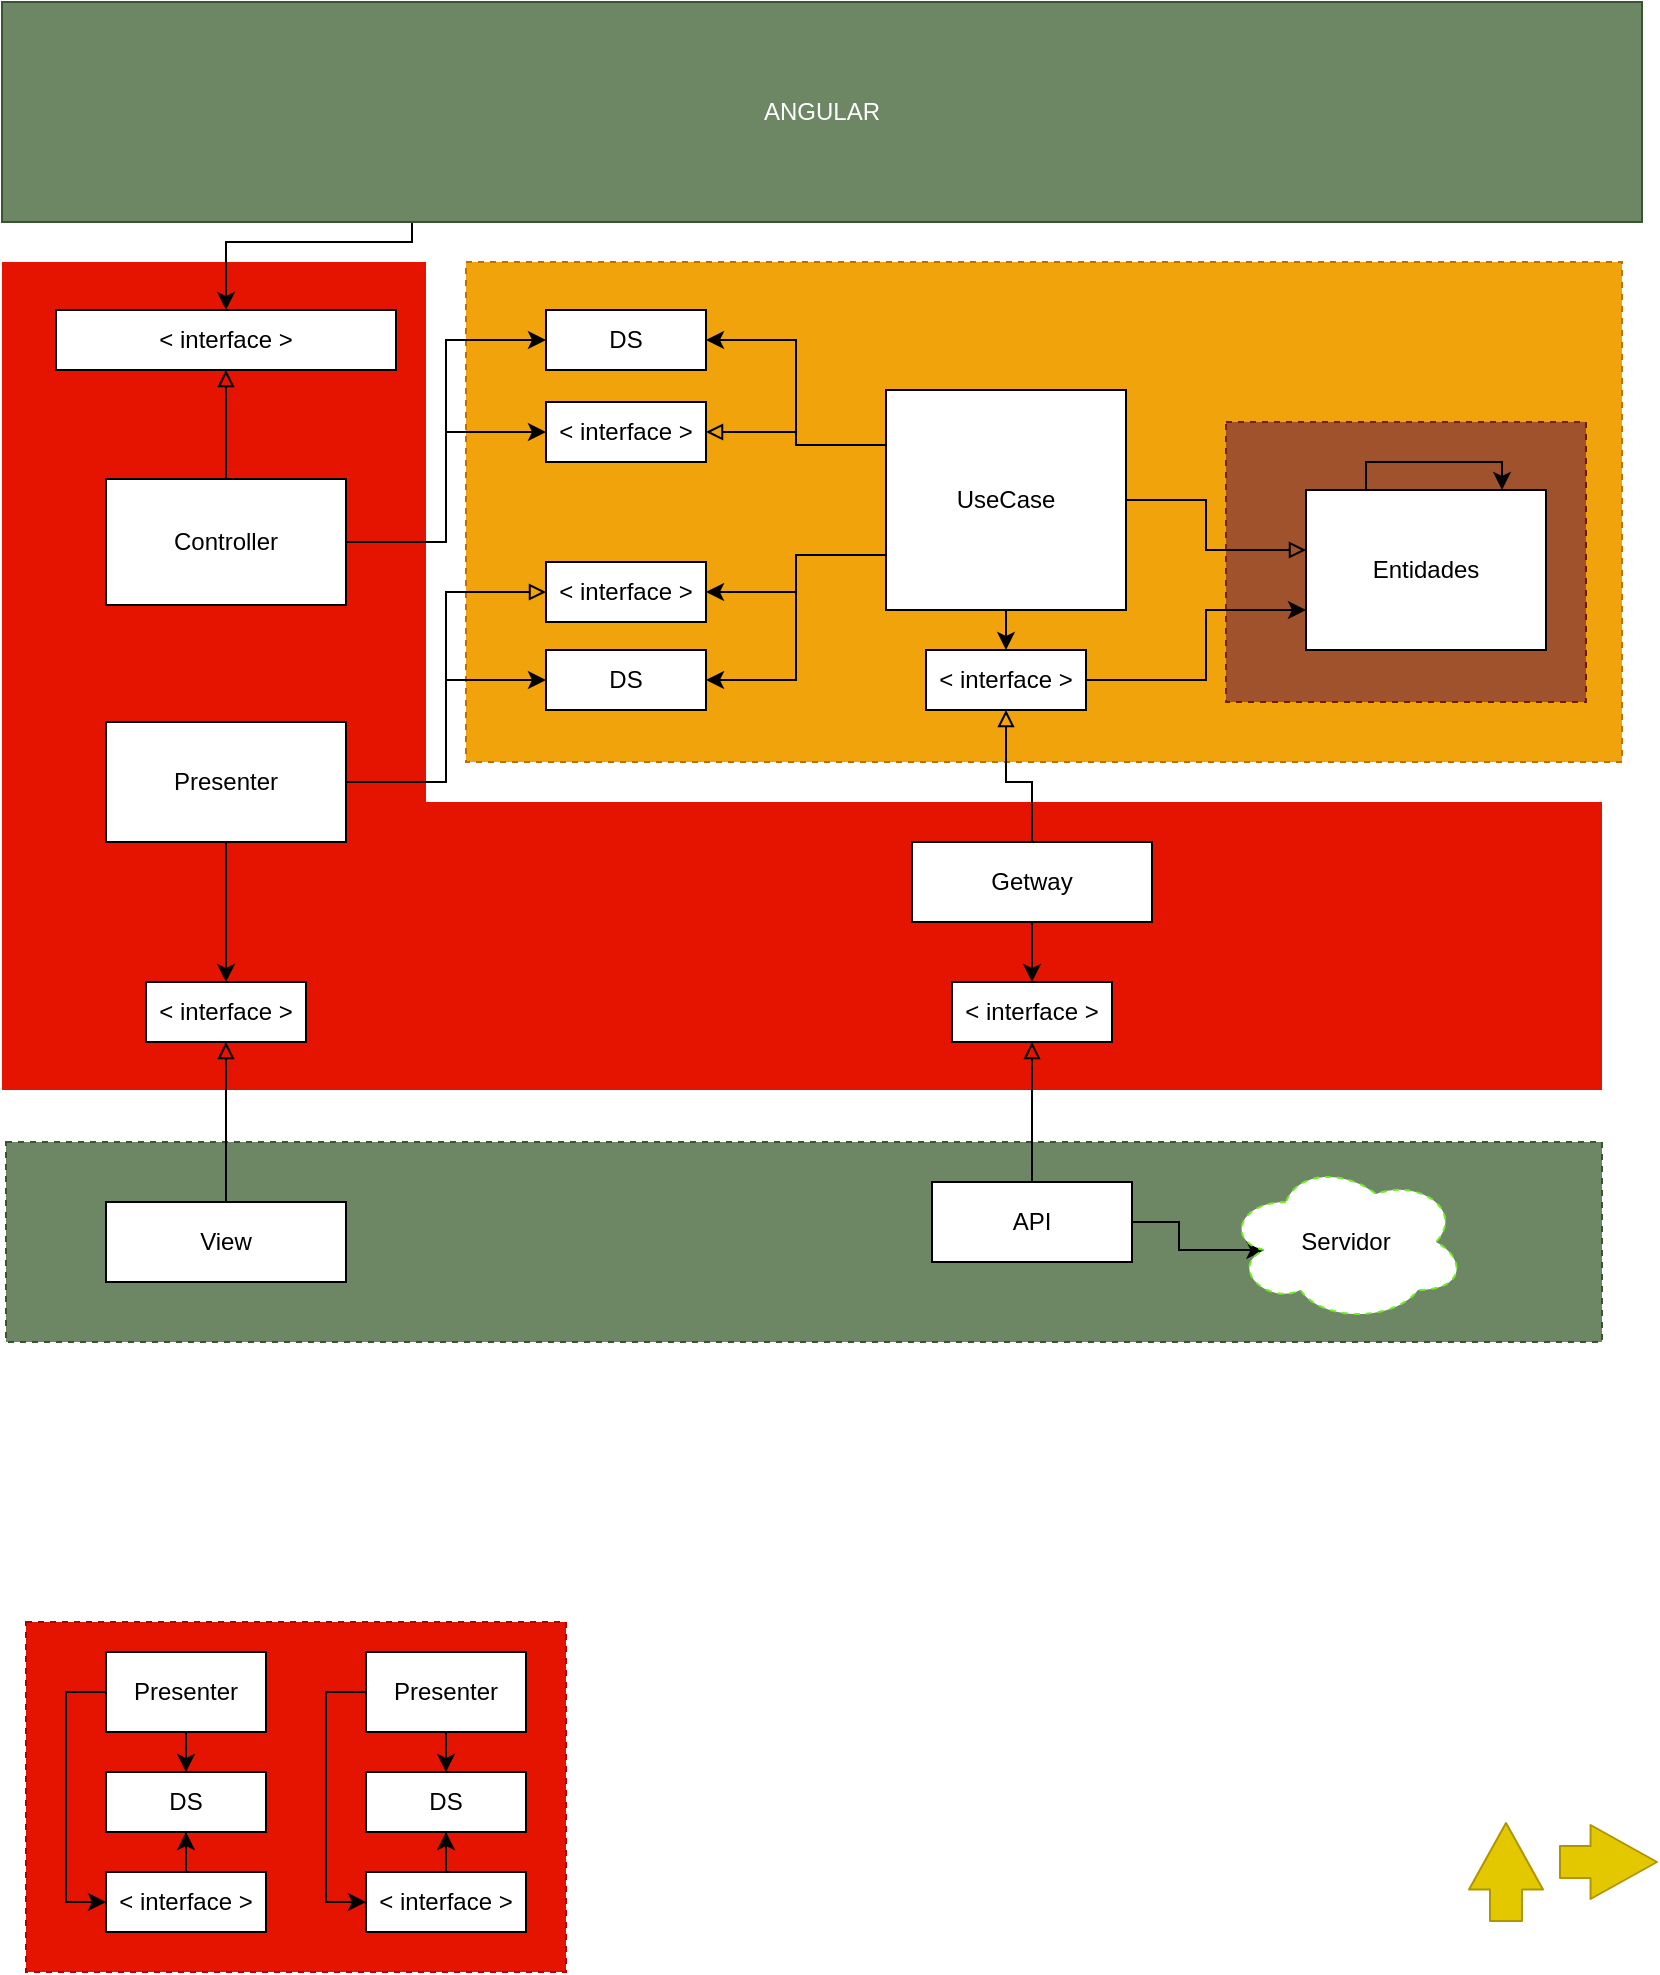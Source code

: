 <mxfile>
    <diagram id="F1eRKeu6hFrePrBA7h8N" name="Page-1">
        <mxGraphModel dx="1003" dy="643" grid="1" gridSize="10" guides="1" tooltips="1" connect="1" arrows="1" fold="1" page="1" pageScale="1" pageWidth="850" pageHeight="1100" math="0" shadow="0">
            <root>
                <mxCell id="0"/>
                <mxCell id="1" parent="0"/>
                <mxCell id="88" value="" style="rounded=0;whiteSpace=wrap;html=1;fillColor=#6d8764;dashed=1;strokeColor=#3A5431;fontColor=#ffffff;" vertex="1" parent="1">
                    <mxGeometry x="12" y="650" width="798" height="100" as="geometry"/>
                </mxCell>
                <mxCell id="84" value="" style="rounded=0;whiteSpace=wrap;html=1;fillColor=#e51400;dashed=1;fontColor=#ffffff;strokeColor=none;" vertex="1" parent="1">
                    <mxGeometry x="10" y="480" width="800" height="144" as="geometry"/>
                </mxCell>
                <mxCell id="86" value="" style="rounded=0;whiteSpace=wrap;html=1;fillColor=#f0a30a;dashed=1;strokeColor=#BD7000;fontColor=#000000;" vertex="1" parent="1">
                    <mxGeometry x="242" y="210" width="578" height="250" as="geometry"/>
                </mxCell>
                <mxCell id="94" value="" style="rounded=0;whiteSpace=wrap;html=1;fillColor=#e51400;dashed=1;fontColor=#ffffff;strokeColor=none;" vertex="1" parent="1">
                    <mxGeometry x="10" y="210" width="212" height="280" as="geometry"/>
                </mxCell>
                <mxCell id="87" value="" style="rounded=0;whiteSpace=wrap;html=1;fillColor=#a0522d;dashed=1;strokeColor=#6D1F00;fontColor=#ffffff;" vertex="1" parent="1">
                    <mxGeometry x="622" y="290" width="180" height="140" as="geometry"/>
                </mxCell>
                <mxCell id="15" style="edgeStyle=orthogonalEdgeStyle;rounded=0;orthogonalLoop=1;jettySize=auto;html=1;entryX=0;entryY=0.5;entryDx=0;entryDy=0;" edge="1" parent="1" source="2" target="5">
                    <mxGeometry relative="1" as="geometry"/>
                </mxCell>
                <mxCell id="16" style="edgeStyle=orthogonalEdgeStyle;rounded=0;orthogonalLoop=1;jettySize=auto;html=1;exitX=1;exitY=0.5;exitDx=0;exitDy=0;entryX=0;entryY=0.5;entryDx=0;entryDy=0;" edge="1" parent="1" source="2" target="7">
                    <mxGeometry relative="1" as="geometry"/>
                </mxCell>
                <mxCell id="101" style="edgeStyle=orthogonalEdgeStyle;rounded=0;orthogonalLoop=1;jettySize=auto;html=1;exitX=0.5;exitY=0;exitDx=0;exitDy=0;entryX=0.5;entryY=1;entryDx=0;entryDy=0;endArrow=block;endFill=0;strokeWidth=1;fillColor=#ffffff;" edge="1" parent="1" source="2" target="100">
                    <mxGeometry relative="1" as="geometry"/>
                </mxCell>
                <mxCell id="2" value="Controller" style="rounded=0;whiteSpace=wrap;html=1;" vertex="1" parent="1">
                    <mxGeometry x="62" y="318.5" width="120" height="63" as="geometry"/>
                </mxCell>
                <mxCell id="17" style="edgeStyle=orthogonalEdgeStyle;rounded=0;orthogonalLoop=1;jettySize=auto;html=1;exitX=0;exitY=0.25;exitDx=0;exitDy=0;entryX=1;entryY=0.5;entryDx=0;entryDy=0;endArrow=block;endFill=0;" edge="1" parent="1" source="3" target="7">
                    <mxGeometry relative="1" as="geometry"/>
                </mxCell>
                <mxCell id="20" style="edgeStyle=orthogonalEdgeStyle;rounded=0;orthogonalLoop=1;jettySize=auto;html=1;exitX=0;exitY=0.75;exitDx=0;exitDy=0;entryX=1;entryY=0.5;entryDx=0;entryDy=0;endArrow=classic;endFill=1;" edge="1" parent="1" source="3" target="8">
                    <mxGeometry relative="1" as="geometry"/>
                </mxCell>
                <mxCell id="21" style="edgeStyle=orthogonalEdgeStyle;rounded=0;orthogonalLoop=1;jettySize=auto;html=1;exitX=0;exitY=0.75;exitDx=0;exitDy=0;entryX=1;entryY=0.5;entryDx=0;entryDy=0;endArrow=classic;endFill=1;" edge="1" parent="1" source="3" target="6">
                    <mxGeometry relative="1" as="geometry"/>
                </mxCell>
                <mxCell id="22" style="edgeStyle=orthogonalEdgeStyle;rounded=0;orthogonalLoop=1;jettySize=auto;html=1;exitX=0;exitY=0.25;exitDx=0;exitDy=0;entryX=1;entryY=0.5;entryDx=0;entryDy=0;endArrow=classic;endFill=1;" edge="1" parent="1" source="3" target="5">
                    <mxGeometry relative="1" as="geometry"/>
                </mxCell>
                <mxCell id="25" style="edgeStyle=orthogonalEdgeStyle;rounded=0;orthogonalLoop=1;jettySize=auto;html=1;exitX=0.5;exitY=1;exitDx=0;exitDy=0;entryX=0.5;entryY=0;entryDx=0;entryDy=0;endArrow=classic;endFill=1;" edge="1" parent="1" source="3" target="24">
                    <mxGeometry relative="1" as="geometry"/>
                </mxCell>
                <mxCell id="103" style="edgeStyle=orthogonalEdgeStyle;rounded=0;orthogonalLoop=1;jettySize=auto;html=1;exitX=1;exitY=0.5;exitDx=0;exitDy=0;entryX=0;entryY=0.375;entryDx=0;entryDy=0;entryPerimeter=0;endArrow=block;endFill=0;strokeWidth=1;fillColor=#ffffff;" edge="1" parent="1" source="3" target="13">
                    <mxGeometry relative="1" as="geometry">
                        <Array as="points">
                            <mxPoint x="612" y="329"/>
                            <mxPoint x="612" y="354"/>
                        </Array>
                    </mxGeometry>
                </mxCell>
                <mxCell id="3" value="UseCase" style="rounded=0;whiteSpace=wrap;html=1;" vertex="1" parent="1">
                    <mxGeometry x="452" y="274" width="120" height="110" as="geometry"/>
                </mxCell>
                <mxCell id="5" value="DS" style="rounded=0;whiteSpace=wrap;html=1;" vertex="1" parent="1">
                    <mxGeometry x="282" y="234" width="80" height="30" as="geometry"/>
                </mxCell>
                <mxCell id="6" value="DS" style="rounded=0;whiteSpace=wrap;html=1;" vertex="1" parent="1">
                    <mxGeometry x="282" y="404" width="80" height="30" as="geometry"/>
                </mxCell>
                <mxCell id="7" value="&amp;lt; interface&amp;nbsp;&lt;span style=&quot;color: rgba(0 , 0 , 0 , 0) ; font-family: monospace ; font-size: 0px&quot;&gt;%3CmxGraphModel%3E%3Croot%3E%3CmxCell%20id%3D%220%22%2F%3E%3CmxCell%20id%3D%221%22%20parent%3D%220%22%2F%3E%3CmxCell%20id%3D%222%22%20value%3D%22DS%22%20style%3D%22rounded%3D0%3BwhiteSpace%3Dwrap%3Bhtml%3D1%3B%22%20vertex%3D%221%22%20parent%3D%221%22%3E%3CmxGeometry%20x%3D%22280%22%20y%3D%22330%22%20width%3D%2280%22%20height%3D%2230%22%20as%3D%22geometry%22%2F%3E%3C%2FmxCell%3E%3C%2Froot%3E%3C%2FmxGraphModel%3E&amp;nbsp;&lt;/span&gt;&amp;gt;" style="rounded=0;whiteSpace=wrap;html=1;" vertex="1" parent="1">
                    <mxGeometry x="282" y="280" width="80" height="30" as="geometry"/>
                </mxCell>
                <mxCell id="8" value="&amp;lt; interface&amp;nbsp;&lt;span style=&quot;color: rgba(0 , 0 , 0 , 0) ; font-family: monospace ; font-size: 0px&quot;&gt;%3CmxGraphModel%3E%3Croot%3E%3CmxCell%20id%3D%220%22%2F%3E%3CmxCell%20id%3D%221%22%20parent%3D%220%22%2F%3E%3CmxCell%20id%3D%222%22%20value%3D%22DS%22%20style%3D%22rounded%3D0%3BwhiteSpace%3Dwrap%3Bhtml%3D1%3B%22%20vertex%3D%221%22%20parent%3D%221%22%3E%3CmxGeometry%20x%3D%22280%22%20y%3D%22330%22%20width%3D%2280%22%20height%3D%2230%22%20as%3D%22geometry%22%2F%3E%3C%2FmxCell%3E%3C%2Froot%3E%3C%2FmxGraphModel%3E&amp;nbsp;&lt;/span&gt;&amp;gt;" style="rounded=0;whiteSpace=wrap;html=1;" vertex="1" parent="1">
                    <mxGeometry x="282" y="360" width="80" height="30" as="geometry"/>
                </mxCell>
                <mxCell id="18" style="edgeStyle=orthogonalEdgeStyle;rounded=0;orthogonalLoop=1;jettySize=auto;html=1;exitX=1;exitY=0.5;exitDx=0;exitDy=0;endArrow=classic;endFill=1;entryX=0;entryY=0.5;entryDx=0;entryDy=0;" edge="1" parent="1" source="12" target="6">
                    <mxGeometry relative="1" as="geometry">
                        <mxPoint x="242" y="484" as="targetPoint"/>
                    </mxGeometry>
                </mxCell>
                <mxCell id="19" style="edgeStyle=orthogonalEdgeStyle;rounded=0;orthogonalLoop=1;jettySize=auto;html=1;exitX=1;exitY=0.5;exitDx=0;exitDy=0;entryX=0;entryY=0.5;entryDx=0;entryDy=0;endArrow=block;endFill=0;" edge="1" parent="1" source="12" target="8">
                    <mxGeometry relative="1" as="geometry"/>
                </mxCell>
                <mxCell id="32" style="edgeStyle=orthogonalEdgeStyle;rounded=0;orthogonalLoop=1;jettySize=auto;html=1;exitX=0.5;exitY=1;exitDx=0;exitDy=0;entryX=0.5;entryY=0;entryDx=0;entryDy=0;endArrow=classic;endFill=1;strokeWidth=1;" edge="1" parent="1" source="12" target="30">
                    <mxGeometry relative="1" as="geometry"/>
                </mxCell>
                <mxCell id="12" value="Presenter" style="rounded=0;whiteSpace=wrap;html=1;" vertex="1" parent="1">
                    <mxGeometry x="62" y="440" width="120" height="60" as="geometry"/>
                </mxCell>
                <mxCell id="13" value="Entidades" style="rounded=0;whiteSpace=wrap;html=1;" vertex="1" parent="1">
                    <mxGeometry x="662" y="324" width="120" height="80" as="geometry"/>
                </mxCell>
                <mxCell id="98" style="edgeStyle=orthogonalEdgeStyle;rounded=0;orthogonalLoop=1;jettySize=auto;html=1;exitX=1;exitY=0.5;exitDx=0;exitDy=0;entryX=0;entryY=0.75;entryDx=0;entryDy=0;endArrow=classic;endFill=1;strokeWidth=1;fillColor=#ffffff;" edge="1" parent="1" source="24" target="13">
                    <mxGeometry relative="1" as="geometry">
                        <Array as="points">
                            <mxPoint x="612" y="419"/>
                            <mxPoint x="612" y="384"/>
                        </Array>
                    </mxGeometry>
                </mxCell>
                <mxCell id="24" value="&amp;lt; interface&amp;nbsp;&lt;span style=&quot;color: rgba(0 , 0 , 0 , 0) ; font-family: monospace ; font-size: 0px&quot;&gt;%3CmxGraphModel%3E%3Croot%3E%3CmxCell%20id%3D%220%22%2F%3E%3CmxCell%20id%3D%221%22%20parent%3D%220%22%2F%3E%3CmxCell%20id%3D%222%22%20value%3D%22DS%22%20style%3D%22rounded%3D0%3BwhiteSpace%3Dwrap%3Bhtml%3D1%3B%22%20vertex%3D%221%22%20parent%3D%221%22%3E%3CmxGeometry%20x%3D%22280%22%20y%3D%22330%22%20width%3D%2280%22%20height%3D%2230%22%20as%3D%22geometry%22%2F%3E%3C%2FmxCell%3E%3C%2Froot%3E%3C%2FmxGraphModel%3E&amp;nbsp;&lt;/span&gt;&amp;gt;" style="rounded=0;whiteSpace=wrap;html=1;" vertex="1" parent="1">
                    <mxGeometry x="472" y="404" width="80" height="30" as="geometry"/>
                </mxCell>
                <mxCell id="27" style="edgeStyle=orthogonalEdgeStyle;rounded=0;orthogonalLoop=1;jettySize=auto;html=1;endArrow=block;endFill=0;strokeWidth=1;fontStyle=0;entryX=0.5;entryY=1;entryDx=0;entryDy=0;exitX=0.5;exitY=0;exitDx=0;exitDy=0;" edge="1" parent="1" source="26" target="78">
                    <mxGeometry relative="1" as="geometry">
                        <mxPoint x="532" y="694" as="sourcePoint"/>
                        <mxPoint x="702" y="574" as="targetPoint"/>
                        <Array as="points">
                            <mxPoint x="525" y="630"/>
                            <mxPoint x="525" y="630"/>
                        </Array>
                    </mxGeometry>
                </mxCell>
                <mxCell id="29" style="edgeStyle=orthogonalEdgeStyle;rounded=0;orthogonalLoop=1;jettySize=auto;html=1;exitX=1;exitY=0.5;exitDx=0;exitDy=0;entryX=0.16;entryY=0.55;entryDx=0;entryDy=0;entryPerimeter=0;endArrow=classic;endFill=1;" edge="1" parent="1" source="26" target="127">
                    <mxGeometry relative="1" as="geometry">
                        <mxPoint x="642" y="700" as="targetPoint"/>
                    </mxGeometry>
                </mxCell>
                <mxCell id="26" value="API" style="rounded=0;whiteSpace=wrap;html=1;" vertex="1" parent="1">
                    <mxGeometry x="475" y="670" width="100" height="40" as="geometry"/>
                </mxCell>
                <mxCell id="30" value="&amp;lt; interface&amp;nbsp;&lt;span style=&quot;color: rgba(0 , 0 , 0 , 0) ; font-family: monospace ; font-size: 0px&quot;&gt;%3CmxGraphModel%3E%3Croot%3E%3CmxCell%20id%3D%220%22%2F%3E%3CmxCell%20id%3D%221%22%20parent%3D%220%22%2F%3E%3CmxCell%20id%3D%222%22%20value%3D%22DS%22%20style%3D%22rounded%3D0%3BwhiteSpace%3Dwrap%3Bhtml%3D1%3B%22%20vertex%3D%221%22%20parent%3D%221%22%3E%3CmxGeometry%20x%3D%22280%22%20y%3D%22330%22%20width%3D%2280%22%20height%3D%2230%22%20as%3D%22geometry%22%2F%3E%3C%2FmxCell%3E%3C%2Froot%3E%3C%2FmxGraphModel%3E&amp;nbsp;&lt;/span&gt;&amp;gt;" style="rounded=0;whiteSpace=wrap;html=1;" vertex="1" parent="1">
                    <mxGeometry x="82" y="570" width="80" height="30" as="geometry"/>
                </mxCell>
                <mxCell id="77" style="edgeStyle=orthogonalEdgeStyle;rounded=0;orthogonalLoop=1;jettySize=auto;html=1;exitX=0.5;exitY=0;exitDx=0;exitDy=0;entryX=0.5;entryY=1;entryDx=0;entryDy=0;endArrow=block;endFill=0;strokeWidth=1;" edge="1" parent="1" source="76" target="24">
                    <mxGeometry relative="1" as="geometry">
                        <Array as="points">
                            <mxPoint x="525" y="470"/>
                            <mxPoint x="512" y="470"/>
                        </Array>
                    </mxGeometry>
                </mxCell>
                <mxCell id="79" style="edgeStyle=orthogonalEdgeStyle;rounded=0;orthogonalLoop=1;jettySize=auto;html=1;exitX=0.5;exitY=1;exitDx=0;exitDy=0;entryX=0.5;entryY=0;entryDx=0;entryDy=0;endArrow=classic;endFill=1;strokeWidth=1;" edge="1" parent="1" source="76" target="78">
                    <mxGeometry relative="1" as="geometry">
                        <Array as="points">
                            <mxPoint x="525" y="550"/>
                            <mxPoint x="525" y="550"/>
                        </Array>
                    </mxGeometry>
                </mxCell>
                <mxCell id="76" value="Getway" style="rounded=0;whiteSpace=wrap;html=1;" vertex="1" parent="1">
                    <mxGeometry x="465" y="500" width="120" height="40" as="geometry"/>
                </mxCell>
                <mxCell id="78" value="&amp;lt; interface&amp;nbsp;&lt;span style=&quot;color: rgba(0 , 0 , 0 , 0) ; font-family: monospace ; font-size: 0px&quot;&gt;%3CmxGraphModel%3E%3Croot%3E%3CmxCell%20id%3D%220%22%2F%3E%3CmxCell%20id%3D%221%22%20parent%3D%220%22%2F%3E%3CmxCell%20id%3D%222%22%20value%3D%22DS%22%20style%3D%22rounded%3D0%3BwhiteSpace%3Dwrap%3Bhtml%3D1%3B%22%20vertex%3D%221%22%20parent%3D%221%22%3E%3CmxGeometry%20x%3D%22280%22%20y%3D%22330%22%20width%3D%2280%22%20height%3D%2230%22%20as%3D%22geometry%22%2F%3E%3C%2FmxCell%3E%3C%2Froot%3E%3C%2FmxGraphModel%3E&amp;nbsp;&lt;/span&gt;&amp;gt;" style="rounded=0;whiteSpace=wrap;html=1;" vertex="1" parent="1">
                    <mxGeometry x="485" y="570" width="80" height="30" as="geometry"/>
                </mxCell>
                <mxCell id="90" value="" style="shape=flexArrow;endArrow=classic;html=1;strokeWidth=1;width=16;endSize=10.74;fillColor=#e3c800;strokeColor=#B09500;" edge="1" parent="1">
                    <mxGeometry width="50" height="50" relative="1" as="geometry">
                        <mxPoint x="762" y="1040" as="sourcePoint"/>
                        <mxPoint x="762" y="990" as="targetPoint"/>
                    </mxGeometry>
                </mxCell>
                <mxCell id="95" value="" style="shape=flexArrow;endArrow=classic;html=1;strokeWidth=1;width=16;endSize=10.74;fillColor=#e3c800;strokeColor=#B09500;" edge="1" parent="1">
                    <mxGeometry width="50" height="50" relative="1" as="geometry">
                        <mxPoint x="788.5" y="1010" as="sourcePoint"/>
                        <mxPoint x="838" y="1010" as="targetPoint"/>
                    </mxGeometry>
                </mxCell>
                <mxCell id="96" value="" style="shape=flexArrow;endArrow=classic;html=1;strokeWidth=1;width=16;endSize=10.74;fillColor=#e3c800;strokeColor=#B09500;" edge="1" parent="1" target="86">
                    <mxGeometry width="50" height="50" relative="1" as="geometry">
                        <mxPoint x="242" y="364" as="sourcePoint"/>
                        <mxPoint x="242" y="314" as="targetPoint"/>
                    </mxGeometry>
                </mxCell>
                <mxCell id="31" value="View" style="rounded=0;whiteSpace=wrap;html=1;" vertex="1" parent="1">
                    <mxGeometry x="62" y="680" width="120" height="40" as="geometry"/>
                </mxCell>
                <mxCell id="42" style="edgeStyle=orthogonalEdgeStyle;rounded=0;orthogonalLoop=1;jettySize=auto;html=1;exitX=0.5;exitY=0;exitDx=0;exitDy=0;entryX=0.5;entryY=1;entryDx=0;entryDy=0;endArrow=block;endFill=0;strokeWidth=1;" edge="1" parent="1" source="31" target="30">
                    <mxGeometry relative="1" as="geometry">
                        <mxPoint x="92" y="649" as="targetPoint"/>
                    </mxGeometry>
                </mxCell>
                <mxCell id="100" value="&amp;lt; interface&amp;nbsp;&lt;span style=&quot;color: rgba(0 , 0 , 0 , 0) ; font-family: monospace ; font-size: 0px&quot;&gt;%3CmxGraphModel%3E%3Croot%3E%3CmxCell%20id%3D%220%22%2F%3E%3CmxCell%20id%3D%221%22%20parent%3D%220%22%2F%3E%3CmxCell%20id%3D%222%22%20value%3D%22DS%22%20style%3D%22rounded%3D0%3BwhiteSpace%3Dwrap%3Bhtml%3D1%3B%22%20vertex%3D%221%22%20parent%3D%221%22%3E%3CmxGeometry%20x%3D%22280%22%20y%3D%22330%22%20width%3D%2280%22%20height%3D%2230%22%20as%3D%22geometry%22%2F%3E%3C%2FmxCell%3E%3C%2Froot%3E%3C%2FmxGraphModel%3E&amp;nbsp;&lt;/span&gt;&amp;gt;" style="rounded=0;whiteSpace=wrap;html=1;" vertex="1" parent="1">
                    <mxGeometry x="37" y="234" width="170" height="30" as="geometry"/>
                </mxCell>
                <mxCell id="107" style="edgeStyle=orthogonalEdgeStyle;rounded=0;orthogonalLoop=1;jettySize=auto;html=1;exitX=0.25;exitY=1;exitDx=0;exitDy=0;endArrow=classic;endFill=1;strokeWidth=1;fillColor=#ffffff;entryX=0.5;entryY=0;entryDx=0;entryDy=0;" edge="1" parent="1" source="105" target="100">
                    <mxGeometry relative="1" as="geometry">
                        <mxPoint x="100" y="200" as="targetPoint"/>
                        <Array as="points">
                            <mxPoint x="215" y="200"/>
                            <mxPoint x="122" y="200"/>
                        </Array>
                    </mxGeometry>
                </mxCell>
                <mxCell id="105" value="ANGULAR" style="rounded=0;whiteSpace=wrap;html=1;fillColor=#6d8764;strokeColor=#3A5431;fontColor=#ffffff;" vertex="1" parent="1">
                    <mxGeometry x="10" y="80" width="820" height="110" as="geometry"/>
                </mxCell>
                <mxCell id="108" value="" style="rounded=0;whiteSpace=wrap;html=1;fillColor=#e51400;dashed=1;strokeColor=#B20000;fontColor=#ffffff;" vertex="1" parent="1">
                    <mxGeometry x="22" y="890" width="270" height="175" as="geometry"/>
                </mxCell>
                <mxCell id="109" value="Presenter" style="rounded=0;whiteSpace=wrap;html=1;" vertex="1" parent="1">
                    <mxGeometry x="62" y="905" width="80" height="40" as="geometry"/>
                </mxCell>
                <mxCell id="110" value="DS" style="rounded=0;whiteSpace=wrap;html=1;" vertex="1" parent="1">
                    <mxGeometry x="62" y="965" width="80" height="30" as="geometry"/>
                </mxCell>
                <mxCell id="111" style="edgeStyle=orthogonalEdgeStyle;rounded=0;orthogonalLoop=1;jettySize=auto;html=1;exitX=0.5;exitY=1;exitDx=0;exitDy=0;entryX=0.5;entryY=0;entryDx=0;entryDy=0;endArrow=classic;endFill=1;strokeWidth=1;" edge="1" parent="1" source="109" target="110">
                    <mxGeometry relative="1" as="geometry"/>
                </mxCell>
                <mxCell id="112" style="edgeStyle=orthogonalEdgeStyle;rounded=0;orthogonalLoop=1;jettySize=auto;html=1;endArrow=classic;endFill=1;strokeWidth=1;" edge="1" parent="1" source="113" target="110">
                    <mxGeometry relative="1" as="geometry">
                        <mxPoint x="70" y="506" as="sourcePoint"/>
                    </mxGeometry>
                </mxCell>
                <mxCell id="113" value="&amp;lt; interface&amp;nbsp;&lt;span style=&quot;color: rgba(0 , 0 , 0 , 0) ; font-family: monospace ; font-size: 0px&quot;&gt;%3CmxGraphModel%3E%3Croot%3E%3CmxCell%20id%3D%220%22%2F%3E%3CmxCell%20id%3D%221%22%20parent%3D%220%22%2F%3E%3CmxCell%20id%3D%222%22%20value%3D%22DS%22%20style%3D%22rounded%3D0%3BwhiteSpace%3Dwrap%3Bhtml%3D1%3B%22%20vertex%3D%221%22%20parent%3D%221%22%3E%3CmxGeometry%20x%3D%22280%22%20y%3D%22330%22%20width%3D%2280%22%20height%3D%2230%22%20as%3D%22geometry%22%2F%3E%3C%2FmxCell%3E%3C%2Froot%3E%3C%2FmxGraphModel%3E&amp;nbsp;&lt;/span&gt;&amp;gt;" style="rounded=0;whiteSpace=wrap;html=1;" vertex="1" parent="1">
                    <mxGeometry x="62" y="1015" width="80" height="30" as="geometry"/>
                </mxCell>
                <mxCell id="114" style="edgeStyle=orthogonalEdgeStyle;rounded=0;orthogonalLoop=1;jettySize=auto;html=1;exitX=0;exitY=0.5;exitDx=0;exitDy=0;entryX=0;entryY=0.5;entryDx=0;entryDy=0;endArrow=classic;endFill=1;strokeWidth=1;" edge="1" parent="1" source="109" target="113">
                    <mxGeometry relative="1" as="geometry"/>
                </mxCell>
                <mxCell id="115" value="Presenter" style="rounded=0;whiteSpace=wrap;html=1;" vertex="1" parent="1">
                    <mxGeometry x="192" y="905" width="80" height="40" as="geometry"/>
                </mxCell>
                <mxCell id="116" value="DS" style="rounded=0;whiteSpace=wrap;html=1;" vertex="1" parent="1">
                    <mxGeometry x="192" y="965" width="80" height="30" as="geometry"/>
                </mxCell>
                <mxCell id="117" style="edgeStyle=orthogonalEdgeStyle;rounded=0;orthogonalLoop=1;jettySize=auto;html=1;exitX=0.5;exitY=1;exitDx=0;exitDy=0;entryX=0.5;entryY=0;entryDx=0;entryDy=0;endArrow=classic;endFill=1;strokeWidth=1;" edge="1" parent="1" source="115" target="116">
                    <mxGeometry relative="1" as="geometry"/>
                </mxCell>
                <mxCell id="118" style="edgeStyle=orthogonalEdgeStyle;rounded=0;orthogonalLoop=1;jettySize=auto;html=1;endArrow=classic;endFill=1;strokeWidth=1;" edge="1" parent="1" source="119" target="116">
                    <mxGeometry relative="1" as="geometry">
                        <mxPoint x="200" y="506" as="sourcePoint"/>
                    </mxGeometry>
                </mxCell>
                <mxCell id="119" value="&amp;lt; interface&amp;nbsp;&lt;span style=&quot;color: rgba(0 , 0 , 0 , 0) ; font-family: monospace ; font-size: 0px&quot;&gt;%3CmxGraphModel%3E%3Croot%3E%3CmxCell%20id%3D%220%22%2F%3E%3CmxCell%20id%3D%221%22%20parent%3D%220%22%2F%3E%3CmxCell%20id%3D%222%22%20value%3D%22DS%22%20style%3D%22rounded%3D0%3BwhiteSpace%3Dwrap%3Bhtml%3D1%3B%22%20vertex%3D%221%22%20parent%3D%221%22%3E%3CmxGeometry%20x%3D%22280%22%20y%3D%22330%22%20width%3D%2280%22%20height%3D%2230%22%20as%3D%22geometry%22%2F%3E%3C%2FmxCell%3E%3C%2Froot%3E%3C%2FmxGraphModel%3E&amp;nbsp;&lt;/span&gt;&amp;gt;" style="rounded=0;whiteSpace=wrap;html=1;" vertex="1" parent="1">
                    <mxGeometry x="192" y="1015" width="80" height="30" as="geometry"/>
                </mxCell>
                <mxCell id="120" style="edgeStyle=orthogonalEdgeStyle;rounded=0;orthogonalLoop=1;jettySize=auto;html=1;exitX=0;exitY=0.5;exitDx=0;exitDy=0;entryX=0;entryY=0.5;entryDx=0;entryDy=0;endArrow=classic;endFill=1;strokeWidth=1;" edge="1" parent="1" source="115" target="119">
                    <mxGeometry relative="1" as="geometry"/>
                </mxCell>
                <mxCell id="121" style="edgeStyle=orthogonalEdgeStyle;rounded=0;orthogonalLoop=1;jettySize=auto;html=1;exitX=0.25;exitY=0;exitDx=0;exitDy=0;endArrow=classic;endFill=1;strokeWidth=1;fillColor=#ffffff;" edge="1" parent="1" source="13">
                    <mxGeometry relative="1" as="geometry">
                        <mxPoint x="760" y="324" as="targetPoint"/>
                        <Array as="points">
                            <mxPoint x="692" y="310"/>
                            <mxPoint x="760" y="310"/>
                        </Array>
                    </mxGeometry>
                </mxCell>
                <mxCell id="127" value="Servidor" style="ellipse;shape=cloud;whiteSpace=wrap;html=1;dashed=1;strokeColor=#6AF01D;" vertex="1" parent="1">
                    <mxGeometry x="622" y="660" width="120" height="80" as="geometry"/>
                </mxCell>
            </root>
        </mxGraphModel>
    </diagram>
</mxfile>